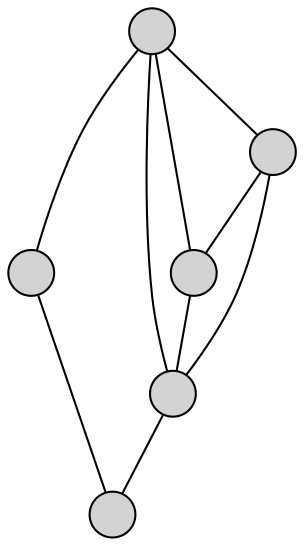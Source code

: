 graph G {
    "zero" -- "obj4"
    "obj3" -- "obj5"
    "zero" -- "obj3"
    "obj2" -- "obj3"
    "obj1" -- "obj2"
    "zero" -- "obj2"
    "zero" -- "obj1"
    "obj4" -- "obj5"
    "obj1" -- "obj3"

    "zero" [style="filled",label="",shape="circle",width="0.3"];
    "obj1" [style="filled",label="",shape="circle",width="0.3"];
    "obj2" [style="filled",label="",shape="circle",width="0.3"];
    "obj3" [style="filled",label="",shape="circle",width="0.3"];
    "obj4" [style="filled",label="",shape="circle",width="0.3"];
    "obj5" [style="filled",label="",shape="circle",width="0.3"];
}

